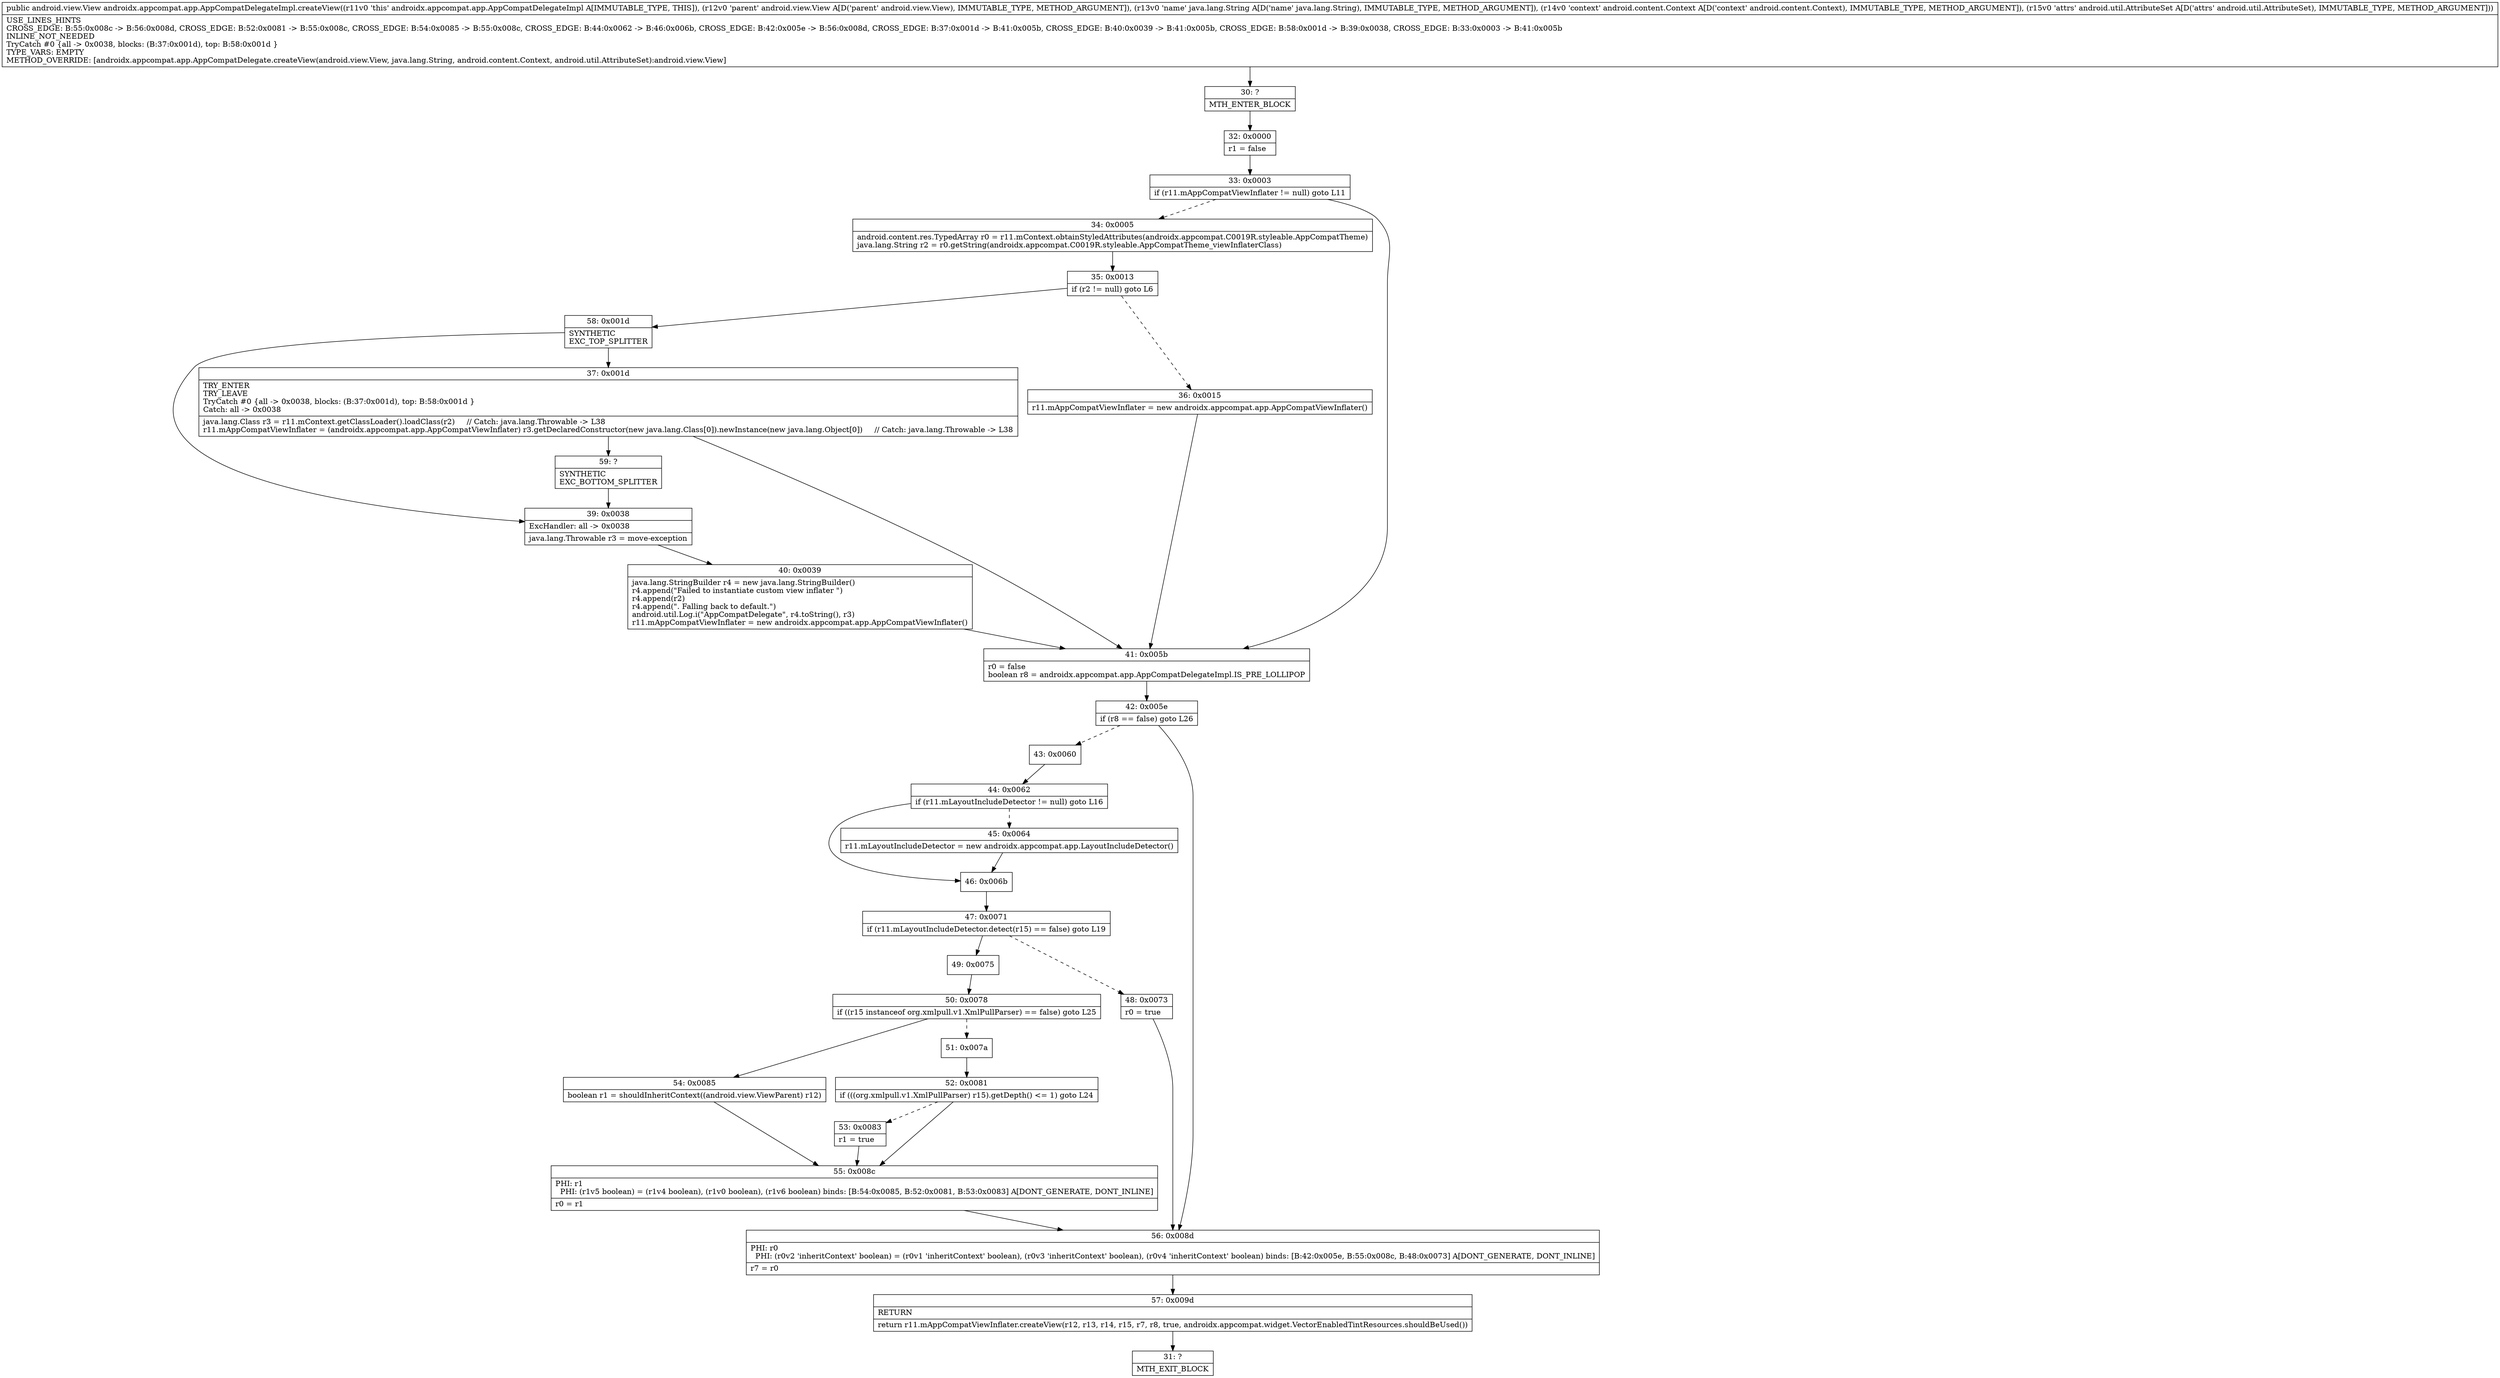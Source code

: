 digraph "CFG forandroidx.appcompat.app.AppCompatDelegateImpl.createView(Landroid\/view\/View;Ljava\/lang\/String;Landroid\/content\/Context;Landroid\/util\/AttributeSet;)Landroid\/view\/View;" {
Node_30 [shape=record,label="{30\:\ ?|MTH_ENTER_BLOCK\l}"];
Node_32 [shape=record,label="{32\:\ 0x0000|r1 = false\l}"];
Node_33 [shape=record,label="{33\:\ 0x0003|if (r11.mAppCompatViewInflater != null) goto L11\l}"];
Node_34 [shape=record,label="{34\:\ 0x0005|android.content.res.TypedArray r0 = r11.mContext.obtainStyledAttributes(androidx.appcompat.C0019R.styleable.AppCompatTheme)\ljava.lang.String r2 = r0.getString(androidx.appcompat.C0019R.styleable.AppCompatTheme_viewInflaterClass)\l}"];
Node_35 [shape=record,label="{35\:\ 0x0013|if (r2 != null) goto L6\l}"];
Node_36 [shape=record,label="{36\:\ 0x0015|r11.mAppCompatViewInflater = new androidx.appcompat.app.AppCompatViewInflater()\l}"];
Node_58 [shape=record,label="{58\:\ 0x001d|SYNTHETIC\lEXC_TOP_SPLITTER\l}"];
Node_37 [shape=record,label="{37\:\ 0x001d|TRY_ENTER\lTRY_LEAVE\lTryCatch #0 \{all \-\> 0x0038, blocks: (B:37:0x001d), top: B:58:0x001d \}\lCatch: all \-\> 0x0038\l|java.lang.Class r3 = r11.mContext.getClassLoader().loadClass(r2)     \/\/ Catch: java.lang.Throwable \-\> L38\lr11.mAppCompatViewInflater = (androidx.appcompat.app.AppCompatViewInflater) r3.getDeclaredConstructor(new java.lang.Class[0]).newInstance(new java.lang.Object[0])     \/\/ Catch: java.lang.Throwable \-\> L38\l}"];
Node_59 [shape=record,label="{59\:\ ?|SYNTHETIC\lEXC_BOTTOM_SPLITTER\l}"];
Node_39 [shape=record,label="{39\:\ 0x0038|ExcHandler: all \-\> 0x0038\l|java.lang.Throwable r3 = move\-exception\l}"];
Node_40 [shape=record,label="{40\:\ 0x0039|java.lang.StringBuilder r4 = new java.lang.StringBuilder()\lr4.append(\"Failed to instantiate custom view inflater \")\lr4.append(r2)\lr4.append(\". Falling back to default.\")\landroid.util.Log.i(\"AppCompatDelegate\", r4.toString(), r3)\lr11.mAppCompatViewInflater = new androidx.appcompat.app.AppCompatViewInflater()\l}"];
Node_41 [shape=record,label="{41\:\ 0x005b|r0 = false\lboolean r8 = androidx.appcompat.app.AppCompatDelegateImpl.IS_PRE_LOLLIPOP\l}"];
Node_42 [shape=record,label="{42\:\ 0x005e|if (r8 == false) goto L26\l}"];
Node_43 [shape=record,label="{43\:\ 0x0060}"];
Node_44 [shape=record,label="{44\:\ 0x0062|if (r11.mLayoutIncludeDetector != null) goto L16\l}"];
Node_45 [shape=record,label="{45\:\ 0x0064|r11.mLayoutIncludeDetector = new androidx.appcompat.app.LayoutIncludeDetector()\l}"];
Node_46 [shape=record,label="{46\:\ 0x006b}"];
Node_47 [shape=record,label="{47\:\ 0x0071|if (r11.mLayoutIncludeDetector.detect(r15) == false) goto L19\l}"];
Node_48 [shape=record,label="{48\:\ 0x0073|r0 = true\l}"];
Node_49 [shape=record,label="{49\:\ 0x0075}"];
Node_50 [shape=record,label="{50\:\ 0x0078|if ((r15 instanceof org.xmlpull.v1.XmlPullParser) == false) goto L25\l}"];
Node_51 [shape=record,label="{51\:\ 0x007a}"];
Node_52 [shape=record,label="{52\:\ 0x0081|if (((org.xmlpull.v1.XmlPullParser) r15).getDepth() \<= 1) goto L24\l}"];
Node_53 [shape=record,label="{53\:\ 0x0083|r1 = true\l}"];
Node_55 [shape=record,label="{55\:\ 0x008c|PHI: r1 \l  PHI: (r1v5 boolean) = (r1v4 boolean), (r1v0 boolean), (r1v6 boolean) binds: [B:54:0x0085, B:52:0x0081, B:53:0x0083] A[DONT_GENERATE, DONT_INLINE]\l|r0 = r1\l}"];
Node_54 [shape=record,label="{54\:\ 0x0085|boolean r1 = shouldInheritContext((android.view.ViewParent) r12)\l}"];
Node_56 [shape=record,label="{56\:\ 0x008d|PHI: r0 \l  PHI: (r0v2 'inheritContext' boolean) = (r0v1 'inheritContext' boolean), (r0v3 'inheritContext' boolean), (r0v4 'inheritContext' boolean) binds: [B:42:0x005e, B:55:0x008c, B:48:0x0073] A[DONT_GENERATE, DONT_INLINE]\l|r7 = r0\l}"];
Node_57 [shape=record,label="{57\:\ 0x009d|RETURN\l|return r11.mAppCompatViewInflater.createView(r12, r13, r14, r15, r7, r8, true, androidx.appcompat.widget.VectorEnabledTintResources.shouldBeUsed())\l}"];
Node_31 [shape=record,label="{31\:\ ?|MTH_EXIT_BLOCK\l}"];
MethodNode[shape=record,label="{public android.view.View androidx.appcompat.app.AppCompatDelegateImpl.createView((r11v0 'this' androidx.appcompat.app.AppCompatDelegateImpl A[IMMUTABLE_TYPE, THIS]), (r12v0 'parent' android.view.View A[D('parent' android.view.View), IMMUTABLE_TYPE, METHOD_ARGUMENT]), (r13v0 'name' java.lang.String A[D('name' java.lang.String), IMMUTABLE_TYPE, METHOD_ARGUMENT]), (r14v0 'context' android.content.Context A[D('context' android.content.Context), IMMUTABLE_TYPE, METHOD_ARGUMENT]), (r15v0 'attrs' android.util.AttributeSet A[D('attrs' android.util.AttributeSet), IMMUTABLE_TYPE, METHOD_ARGUMENT]))  | USE_LINES_HINTS\lCROSS_EDGE: B:55:0x008c \-\> B:56:0x008d, CROSS_EDGE: B:52:0x0081 \-\> B:55:0x008c, CROSS_EDGE: B:54:0x0085 \-\> B:55:0x008c, CROSS_EDGE: B:44:0x0062 \-\> B:46:0x006b, CROSS_EDGE: B:42:0x005e \-\> B:56:0x008d, CROSS_EDGE: B:37:0x001d \-\> B:41:0x005b, CROSS_EDGE: B:40:0x0039 \-\> B:41:0x005b, CROSS_EDGE: B:58:0x001d \-\> B:39:0x0038, CROSS_EDGE: B:33:0x0003 \-\> B:41:0x005b\lINLINE_NOT_NEEDED\lTryCatch #0 \{all \-\> 0x0038, blocks: (B:37:0x001d), top: B:58:0x001d \}\lTYPE_VARS: EMPTY\lMETHOD_OVERRIDE: [androidx.appcompat.app.AppCompatDelegate.createView(android.view.View, java.lang.String, android.content.Context, android.util.AttributeSet):android.view.View]\l}"];
MethodNode -> Node_30;Node_30 -> Node_32;
Node_32 -> Node_33;
Node_33 -> Node_34[style=dashed];
Node_33 -> Node_41;
Node_34 -> Node_35;
Node_35 -> Node_36[style=dashed];
Node_35 -> Node_58;
Node_36 -> Node_41;
Node_58 -> Node_37;
Node_58 -> Node_39;
Node_37 -> Node_41;
Node_37 -> Node_59;
Node_59 -> Node_39;
Node_39 -> Node_40;
Node_40 -> Node_41;
Node_41 -> Node_42;
Node_42 -> Node_43[style=dashed];
Node_42 -> Node_56;
Node_43 -> Node_44;
Node_44 -> Node_45[style=dashed];
Node_44 -> Node_46;
Node_45 -> Node_46;
Node_46 -> Node_47;
Node_47 -> Node_48[style=dashed];
Node_47 -> Node_49;
Node_48 -> Node_56;
Node_49 -> Node_50;
Node_50 -> Node_51[style=dashed];
Node_50 -> Node_54;
Node_51 -> Node_52;
Node_52 -> Node_53[style=dashed];
Node_52 -> Node_55;
Node_53 -> Node_55;
Node_55 -> Node_56;
Node_54 -> Node_55;
Node_56 -> Node_57;
Node_57 -> Node_31;
}

